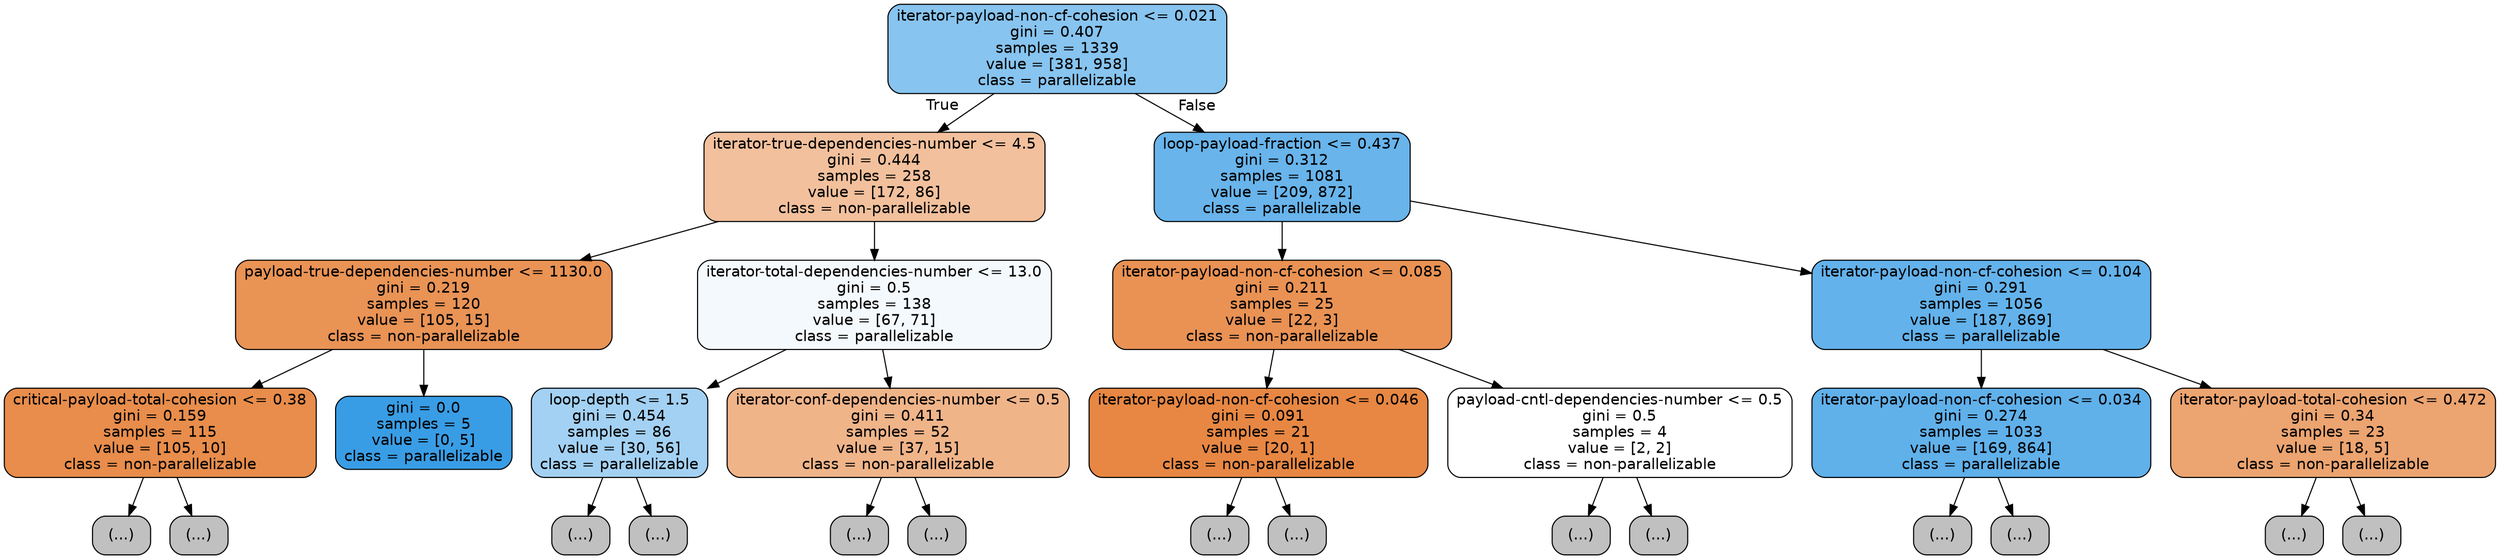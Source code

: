 digraph Tree {
node [shape=box, style="filled, rounded", color="black", fontname=helvetica] ;
edge [fontname=helvetica] ;
0 [label="iterator-payload-non-cf-cohesion <= 0.021\ngini = 0.407\nsamples = 1339\nvalue = [381, 958]\nclass = parallelizable", fillcolor="#399de59a"] ;
1 [label="iterator-true-dependencies-number <= 4.5\ngini = 0.444\nsamples = 258\nvalue = [172, 86]\nclass = non-parallelizable", fillcolor="#e581397f"] ;
0 -> 1 [labeldistance=2.5, labelangle=45, headlabel="True"] ;
2 [label="payload-true-dependencies-number <= 1130.0\ngini = 0.219\nsamples = 120\nvalue = [105, 15]\nclass = non-parallelizable", fillcolor="#e58139db"] ;
1 -> 2 ;
3 [label="critical-payload-total-cohesion <= 0.38\ngini = 0.159\nsamples = 115\nvalue = [105, 10]\nclass = non-parallelizable", fillcolor="#e58139e7"] ;
2 -> 3 ;
4 [label="(...)", fillcolor="#C0C0C0"] ;
3 -> 4 ;
11 [label="(...)", fillcolor="#C0C0C0"] ;
3 -> 11 ;
22 [label="gini = 0.0\nsamples = 5\nvalue = [0, 5]\nclass = parallelizable", fillcolor="#399de5ff"] ;
2 -> 22 ;
23 [label="iterator-total-dependencies-number <= 13.0\ngini = 0.5\nsamples = 138\nvalue = [67, 71]\nclass = parallelizable", fillcolor="#399de50e"] ;
1 -> 23 ;
24 [label="loop-depth <= 1.5\ngini = 0.454\nsamples = 86\nvalue = [30, 56]\nclass = parallelizable", fillcolor="#399de576"] ;
23 -> 24 ;
25 [label="(...)", fillcolor="#C0C0C0"] ;
24 -> 25 ;
32 [label="(...)", fillcolor="#C0C0C0"] ;
24 -> 32 ;
43 [label="iterator-conf-dependencies-number <= 0.5\ngini = 0.411\nsamples = 52\nvalue = [37, 15]\nclass = non-parallelizable", fillcolor="#e5813998"] ;
23 -> 43 ;
44 [label="(...)", fillcolor="#C0C0C0"] ;
43 -> 44 ;
45 [label="(...)", fillcolor="#C0C0C0"] ;
43 -> 45 ;
56 [label="loop-payload-fraction <= 0.437\ngini = 0.312\nsamples = 1081\nvalue = [209, 872]\nclass = parallelizable", fillcolor="#399de5c2"] ;
0 -> 56 [labeldistance=2.5, labelangle=-45, headlabel="False"] ;
57 [label="iterator-payload-non-cf-cohesion <= 0.085\ngini = 0.211\nsamples = 25\nvalue = [22, 3]\nclass = non-parallelizable", fillcolor="#e58139dc"] ;
56 -> 57 ;
58 [label="iterator-payload-non-cf-cohesion <= 0.046\ngini = 0.091\nsamples = 21\nvalue = [20, 1]\nclass = non-parallelizable", fillcolor="#e58139f2"] ;
57 -> 58 ;
59 [label="(...)", fillcolor="#C0C0C0"] ;
58 -> 59 ;
62 [label="(...)", fillcolor="#C0C0C0"] ;
58 -> 62 ;
63 [label="payload-cntl-dependencies-number <= 0.5\ngini = 0.5\nsamples = 4\nvalue = [2, 2]\nclass = non-parallelizable", fillcolor="#e5813900"] ;
57 -> 63 ;
64 [label="(...)", fillcolor="#C0C0C0"] ;
63 -> 64 ;
65 [label="(...)", fillcolor="#C0C0C0"] ;
63 -> 65 ;
66 [label="iterator-payload-non-cf-cohesion <= 0.104\ngini = 0.291\nsamples = 1056\nvalue = [187, 869]\nclass = parallelizable", fillcolor="#399de5c8"] ;
56 -> 66 ;
67 [label="iterator-payload-non-cf-cohesion <= 0.034\ngini = 0.274\nsamples = 1033\nvalue = [169, 864]\nclass = parallelizable", fillcolor="#399de5cd"] ;
66 -> 67 ;
68 [label="(...)", fillcolor="#C0C0C0"] ;
67 -> 68 ;
137 [label="(...)", fillcolor="#C0C0C0"] ;
67 -> 137 ;
262 [label="iterator-payload-total-cohesion <= 0.472\ngini = 0.34\nsamples = 23\nvalue = [18, 5]\nclass = non-parallelizable", fillcolor="#e58139b8"] ;
66 -> 262 ;
263 [label="(...)", fillcolor="#C0C0C0"] ;
262 -> 263 ;
264 [label="(...)", fillcolor="#C0C0C0"] ;
262 -> 264 ;
}